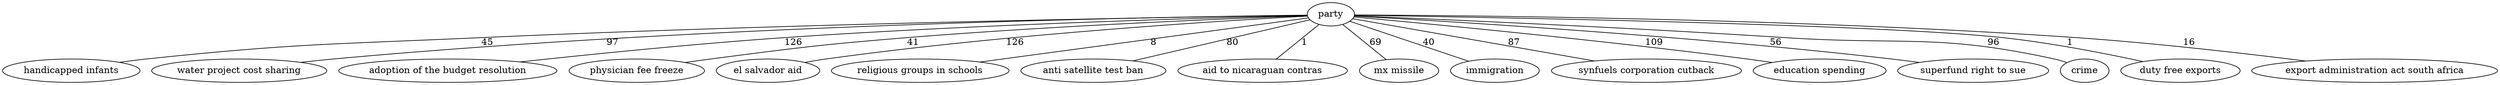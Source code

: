 graph graphname {
party[label="party"]
handicappedinfants[label="handicapped infants"]
waterprojectcostsharing[label="water project cost sharing"]
adoptionofthebudgetresolution[label="adoption of the budget resolution"]
physicianfeefreeze[label="physician fee freeze"]
elsalvadoraid[label="el salvador aid"]
religiousgroupsinschools[label="religious groups in schools"]
antisatellitetestban[label="anti satellite test ban"]
aidtonicaraguancontras[label="aid to nicaraguan contras"]
mxmissile[label="mx missile"]
immigration[label="immigration"]
synfuelscorporationcutback[label="synfuels corporation cutback"]
educationspending[label="education spending"]
superfundrighttosue[label="superfund right to sue"]
crime[label="crime"]
dutyfreeexports[label="duty free exports"]
exportadministrationactsouthafrica[label="export administration act south africa"]
party--handicappedinfants[label="45"]
party--waterprojectcostsharing[label="97"]
party--adoptionofthebudgetresolution[label="126"]
party--aidtonicaraguancontras[label="1"]
party--physicianfeefreeze[label="41"]
party--elsalvadoraid[label="126"]
party--synfuelscorporationcutback[label="87"]
party--immigration[label="40"]
party--religiousgroupsinschools[label="8"]
party--antisatellitetestban[label="80"]
party--exportadministrationactsouthafrica[label="16"]
party--mxmissile[label="69"]
party--educationspending[label="109"]
party--superfundrighttosue[label="56"]
party--crime[label="96"]
party--dutyfreeexports[label="1"]
}